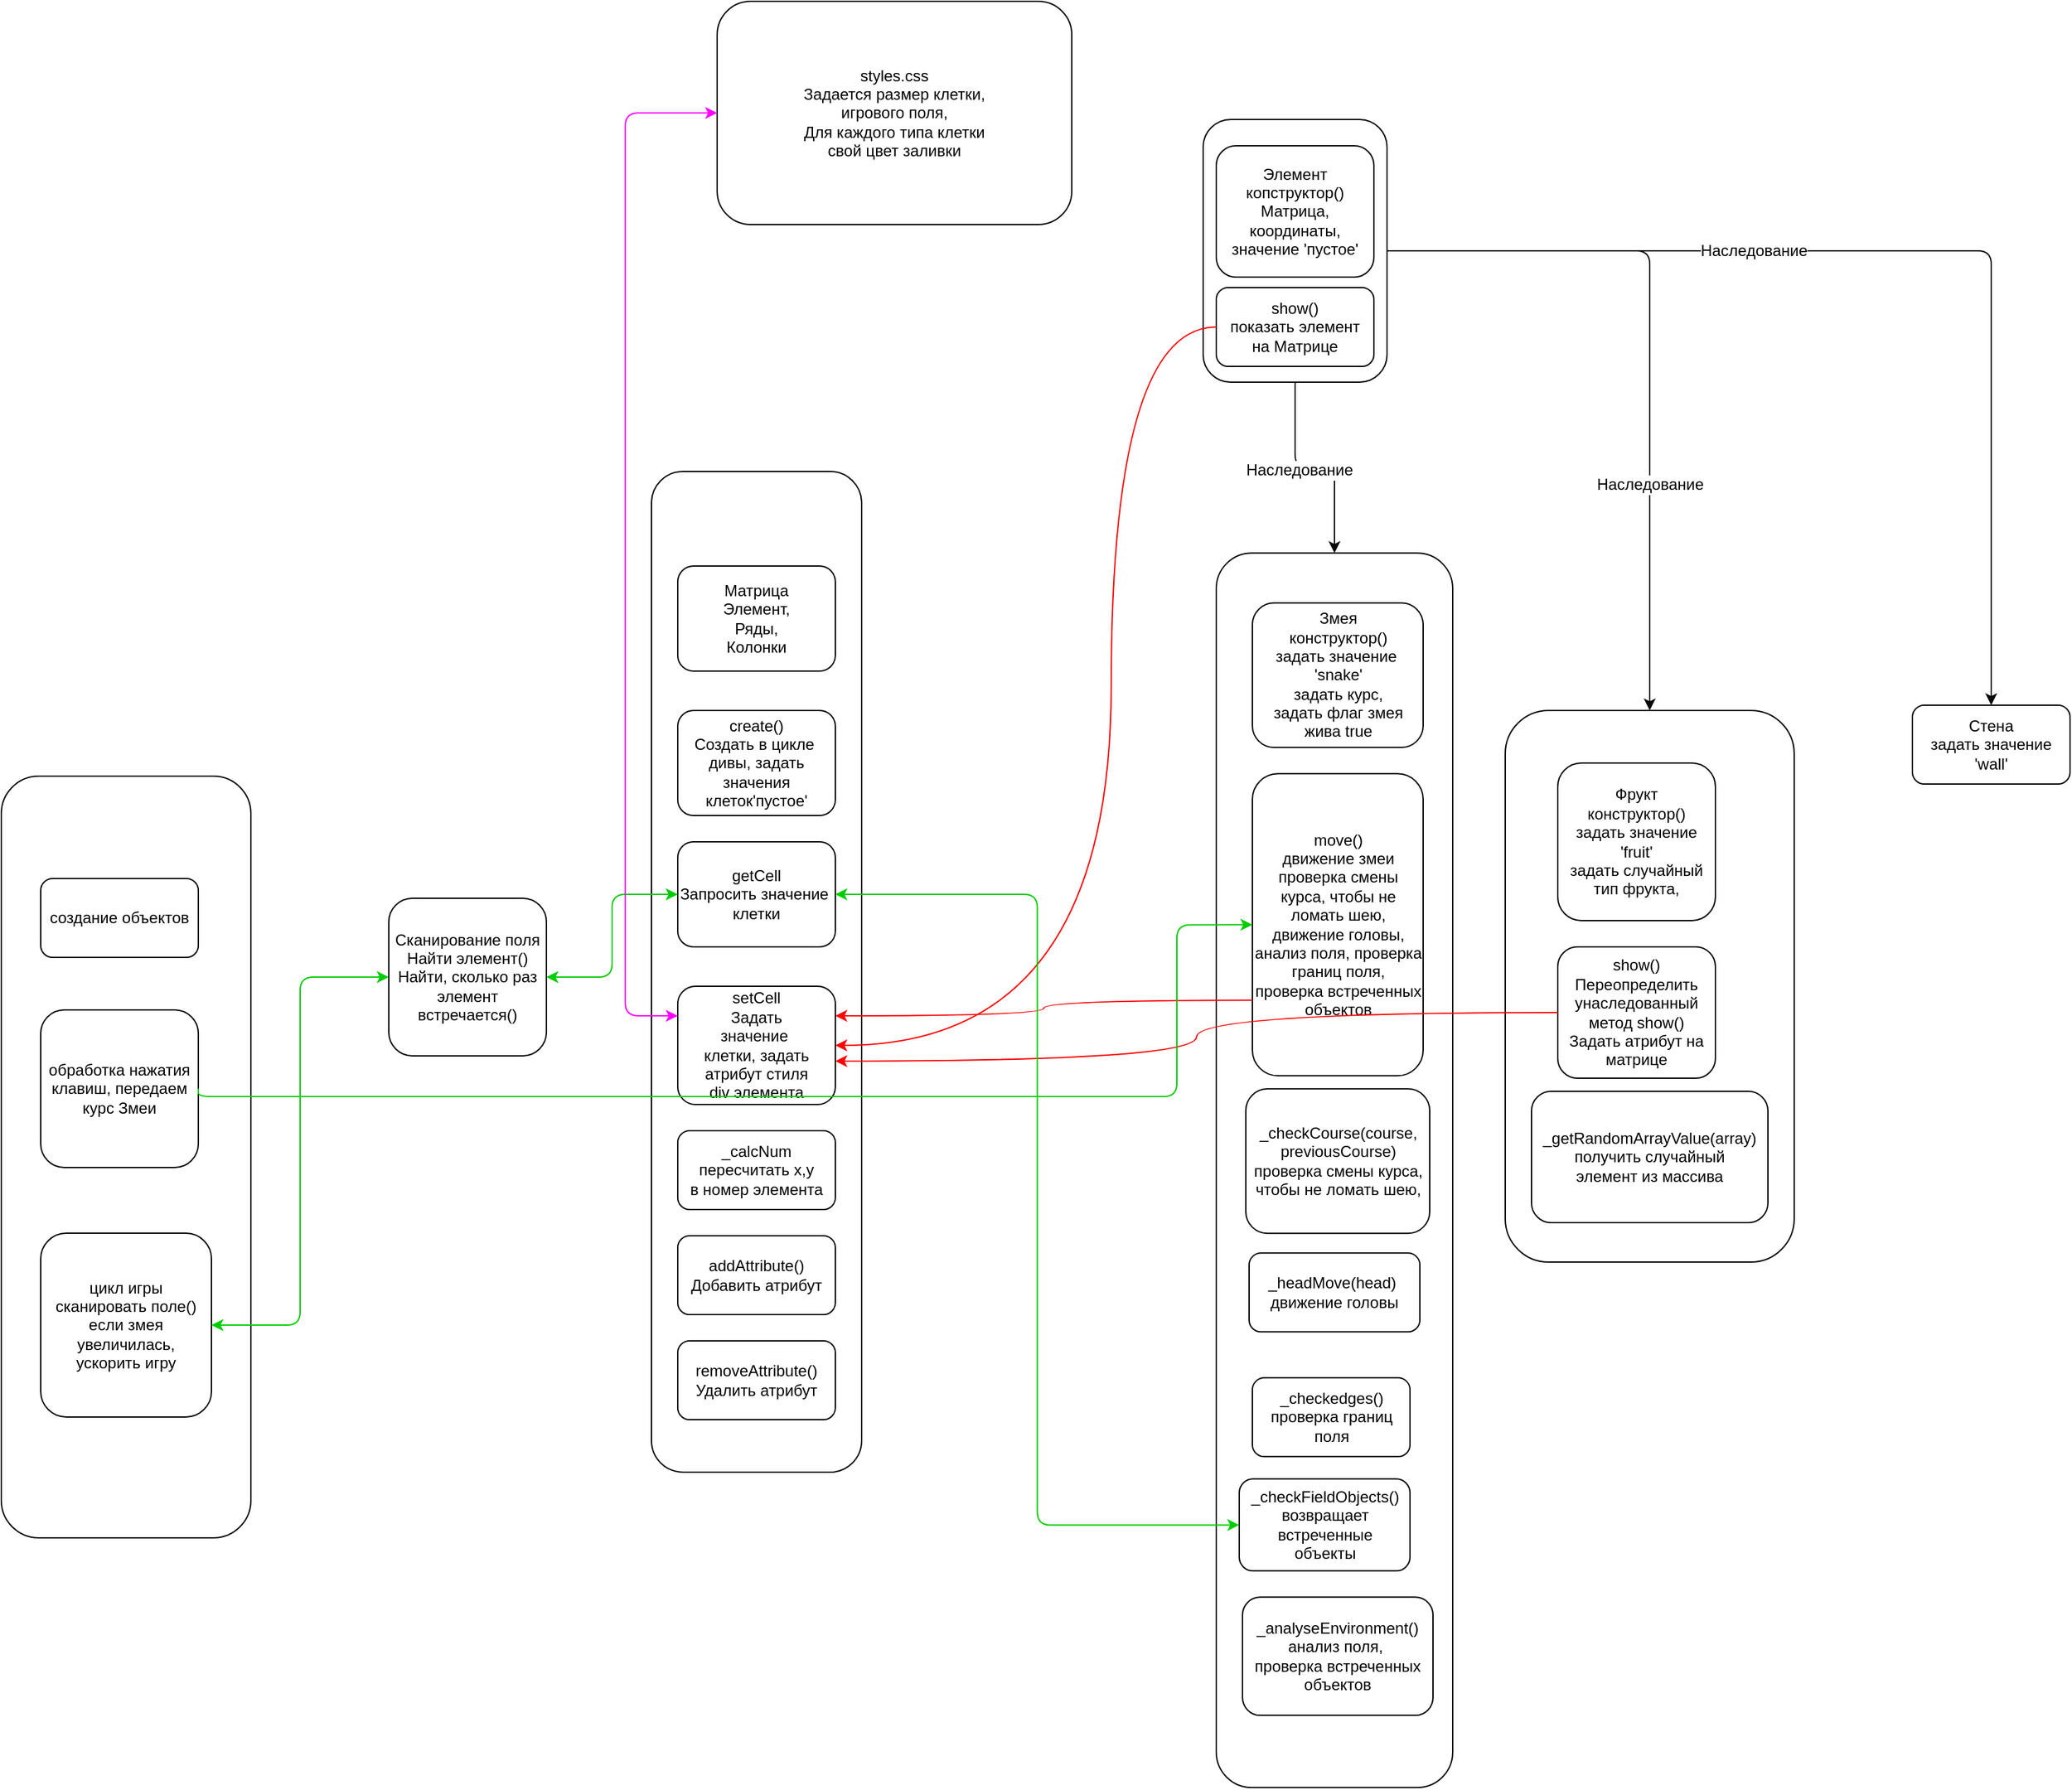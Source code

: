<mxfile version="10.9.1" type="device"><diagram id="YCaou0nGYyV4L-b4QCOi" name="Page-1"><mxGraphModel dx="1534" dy="1637" grid="1" gridSize="10" guides="1" tooltips="1" connect="1" arrows="1" fold="1" page="1" pageScale="1" pageWidth="1169" pageHeight="827" math="0" shadow="0"><root><mxCell id="0"/><mxCell id="1" parent="0"/><mxCell id="lkDh1uKwsnL5tyV_jHpw-4" value="Сканирование поля&lt;br&gt;Найти элемент()&lt;br&gt;Найти, сколько раз элемент встречается()&lt;br&gt;" style="rounded=1;whiteSpace=wrap;html=1;" vertex="1" parent="1"><mxGeometry x="600" y="413" width="120" height="120" as="geometry"/></mxCell><mxCell id="lkDh1uKwsnL5tyV_jHpw-28" value="Стена&lt;br&gt;задать значение&lt;br&gt;'wall'&lt;br&gt;" style="rounded=1;whiteSpace=wrap;html=1;" vertex="1" parent="1"><mxGeometry x="1760" y="266" width="120" height="60" as="geometry"/></mxCell><mxCell id="lkDh1uKwsnL5tyV_jHpw-29" value="styles.css&lt;br&gt;Задается размер клетки,&lt;br&gt;игрового поля,&lt;br&gt;Для каждого типа клетки&lt;br&gt;свой цвет заливки&lt;br&gt;" style="rounded=1;whiteSpace=wrap;html=1;" vertex="1" parent="1"><mxGeometry x="850" y="-270" width="270" height="170" as="geometry"/></mxCell><mxCell id="lkDh1uKwsnL5tyV_jHpw-36" value="" style="group" vertex="1" connectable="0" parent="1"><mxGeometry x="305" y="320" width="190" height="580" as="geometry"/></mxCell><mxCell id="lkDh1uKwsnL5tyV_jHpw-35" value="" style="rounded=1;whiteSpace=wrap;html=1;" vertex="1" parent="lkDh1uKwsnL5tyV_jHpw-36"><mxGeometry width="190" height="580" as="geometry"/></mxCell><mxCell id="lkDh1uKwsnL5tyV_jHpw-30" value="" style="group" vertex="1" connectable="0" parent="lkDh1uKwsnL5tyV_jHpw-36"><mxGeometry x="30" y="78" width="130" height="410" as="geometry"/></mxCell><mxCell id="lkDh1uKwsnL5tyV_jHpw-1" value="создание объектов" style="rounded=1;whiteSpace=wrap;html=1;" vertex="1" parent="lkDh1uKwsnL5tyV_jHpw-30"><mxGeometry width="120" height="60" as="geometry"/></mxCell><mxCell id="lkDh1uKwsnL5tyV_jHpw-2" value="обработка нажатия&lt;br&gt;клавиш, передаем курс Змеи&lt;br&gt;" style="rounded=1;whiteSpace=wrap;html=1;" vertex="1" parent="lkDh1uKwsnL5tyV_jHpw-30"><mxGeometry y="100" width="120" height="120" as="geometry"/></mxCell><mxCell id="lkDh1uKwsnL5tyV_jHpw-3" value="цикл игры&lt;br&gt;сканировать поле()&lt;br&gt;если змея увеличилась,&lt;br&gt;ускорить игру&lt;br&gt;" style="rounded=1;whiteSpace=wrap;html=1;" vertex="1" parent="lkDh1uKwsnL5tyV_jHpw-30"><mxGeometry y="270" width="130" height="140" as="geometry"/></mxCell><mxCell id="lkDh1uKwsnL5tyV_jHpw-38" value="" style="group" vertex="1" connectable="0" parent="1"><mxGeometry x="800" y="88" width="160" height="762" as="geometry"/></mxCell><mxCell id="lkDh1uKwsnL5tyV_jHpw-37" value="" style="rounded=1;whiteSpace=wrap;html=1;" vertex="1" parent="lkDh1uKwsnL5tyV_jHpw-38"><mxGeometry width="160" height="762" as="geometry"/></mxCell><mxCell id="lkDh1uKwsnL5tyV_jHpw-32" value="" style="group" vertex="1" connectable="0" parent="lkDh1uKwsnL5tyV_jHpw-38"><mxGeometry x="20" y="72" width="120" height="650" as="geometry"/></mxCell><mxCell id="lkDh1uKwsnL5tyV_jHpw-8" value="Матрица&lt;br&gt;Элемент,&lt;br&gt;Ряды,&lt;br&gt;Колонки&lt;br&gt;" style="rounded=1;whiteSpace=wrap;html=1;" vertex="1" parent="lkDh1uKwsnL5tyV_jHpw-32"><mxGeometry width="120" height="80" as="geometry"/></mxCell><mxCell id="lkDh1uKwsnL5tyV_jHpw-9" value="create()&lt;br&gt;Создать в цикле&amp;nbsp; дивы, задать значения клеток'пустое'" style="rounded=1;whiteSpace=wrap;html=1;" vertex="1" parent="lkDh1uKwsnL5tyV_jHpw-32"><mxGeometry y="110" width="120" height="80" as="geometry"/></mxCell><mxCell id="lkDh1uKwsnL5tyV_jHpw-10" value="getCell&lt;br&gt;Запросить значение&amp;nbsp;&lt;br&gt;клетки&lt;br&gt;" style="rounded=1;whiteSpace=wrap;html=1;" vertex="1" parent="lkDh1uKwsnL5tyV_jHpw-32"><mxGeometry y="210" width="120" height="80" as="geometry"/></mxCell><mxCell id="lkDh1uKwsnL5tyV_jHpw-11" value="setCell&lt;br&gt;Задать&lt;br&gt;значение&amp;nbsp;&lt;br&gt;клетки, задать атрибут стиля&lt;br&gt;div элемента&lt;br&gt;" style="rounded=1;whiteSpace=wrap;html=1;" vertex="1" parent="lkDh1uKwsnL5tyV_jHpw-32"><mxGeometry y="320" width="120" height="90" as="geometry"/></mxCell><mxCell id="lkDh1uKwsnL5tyV_jHpw-12" value="_calcNum&lt;br&gt;пересчитать x,y&lt;br&gt;в номер элемента&lt;br&gt;" style="rounded=1;whiteSpace=wrap;html=1;" vertex="1" parent="lkDh1uKwsnL5tyV_jHpw-32"><mxGeometry y="430" width="120" height="60" as="geometry"/></mxCell><mxCell id="lkDh1uKwsnL5tyV_jHpw-13" value="addAttribute()&lt;br&gt;Добавить атрибут" style="rounded=1;whiteSpace=wrap;html=1;" vertex="1" parent="lkDh1uKwsnL5tyV_jHpw-32"><mxGeometry y="510" width="120" height="60" as="geometry"/></mxCell><mxCell id="lkDh1uKwsnL5tyV_jHpw-14" value="removeAttribute()&lt;br&gt;Удалить атрибут" style="rounded=1;whiteSpace=wrap;html=1;" vertex="1" parent="lkDh1uKwsnL5tyV_jHpw-32"><mxGeometry y="590" width="120" height="60" as="geometry"/></mxCell><mxCell id="lkDh1uKwsnL5tyV_jHpw-43" value="" style="group" vertex="1" connectable="0" parent="1"><mxGeometry x="1450" y="270" width="220" height="420" as="geometry"/></mxCell><mxCell id="lkDh1uKwsnL5tyV_jHpw-41" value="" style="rounded=1;whiteSpace=wrap;html=1;" vertex="1" parent="lkDh1uKwsnL5tyV_jHpw-43"><mxGeometry width="220" height="420" as="geometry"/></mxCell><mxCell id="lkDh1uKwsnL5tyV_jHpw-34" value="" style="group" vertex="1" connectable="0" parent="lkDh1uKwsnL5tyV_jHpw-43"><mxGeometry x="20" y="40" width="180" height="350" as="geometry"/></mxCell><mxCell id="lkDh1uKwsnL5tyV_jHpw-22" value="Фрукт&lt;br&gt;конструктор()&lt;br&gt;задать значение&lt;br&gt;'fruit'&lt;br&gt;задать случайный&lt;br&gt;тип фрукта,&lt;br&gt;" style="rounded=1;whiteSpace=wrap;html=1;" vertex="1" parent="lkDh1uKwsnL5tyV_jHpw-34"><mxGeometry x="20" width="120" height="120" as="geometry"/></mxCell><mxCell id="lkDh1uKwsnL5tyV_jHpw-26" value="show()&lt;br&gt;Переопределить унаследованный&lt;br&gt;метод show()&lt;br&gt;Задать атрибут на матрице&lt;br&gt;" style="rounded=1;whiteSpace=wrap;html=1;" vertex="1" parent="lkDh1uKwsnL5tyV_jHpw-34"><mxGeometry x="20" y="140" width="120" height="100" as="geometry"/></mxCell><mxCell id="lkDh1uKwsnL5tyV_jHpw-27" value="_getRandomArrayValue(array)&lt;br&gt;получить случайный&lt;br&gt;элемент из массива&lt;br&gt;" style="rounded=1;whiteSpace=wrap;html=1;" vertex="1" parent="lkDh1uKwsnL5tyV_jHpw-34"><mxGeometry y="250" width="180" height="100" as="geometry"/></mxCell><mxCell id="lkDh1uKwsnL5tyV_jHpw-50" style="edgeStyle=orthogonalEdgeStyle;rounded=1;orthogonalLoop=1;jettySize=auto;html=1;exitX=1;exitY=0.5;exitDx=0;exitDy=0;entryX=0;entryY=0.5;entryDx=0;entryDy=0;strokeColor=#00CC00;startArrow=classic;startFill=1;" edge="1" parent="1" source="lkDh1uKwsnL5tyV_jHpw-3" target="lkDh1uKwsnL5tyV_jHpw-4"><mxGeometry relative="1" as="geometry"/></mxCell><mxCell id="lkDh1uKwsnL5tyV_jHpw-58" value="" style="group" vertex="1" connectable="0" parent="1"><mxGeometry x="1220" y="-180" width="140" height="200" as="geometry"/></mxCell><mxCell id="lkDh1uKwsnL5tyV_jHpw-56" value="" style="rounded=1;whiteSpace=wrap;html=1;" vertex="1" parent="lkDh1uKwsnL5tyV_jHpw-58"><mxGeometry width="140" height="200" as="geometry"/></mxCell><mxCell id="lkDh1uKwsnL5tyV_jHpw-15" value="Элемент&lt;br&gt;копструктор()&lt;br&gt;Матрица,&lt;br&gt;координаты,&lt;br&gt;значение 'пустое'&lt;br&gt;" style="rounded=1;whiteSpace=wrap;html=1;" vertex="1" parent="lkDh1uKwsnL5tyV_jHpw-58"><mxGeometry x="10" y="20" width="120" height="100" as="geometry"/></mxCell><mxCell id="lkDh1uKwsnL5tyV_jHpw-55" value="&lt;span style=&quot;white-space: normal&quot;&gt;show()&lt;/span&gt;&lt;br style=&quot;white-space: normal&quot;&gt;&lt;span style=&quot;white-space: normal&quot;&gt;показать элемент&lt;/span&gt;&lt;br style=&quot;white-space: normal&quot;&gt;&lt;span style=&quot;white-space: normal&quot;&gt;на Матрице&lt;/span&gt;" style="rounded=1;whiteSpace=wrap;html=1;" vertex="1" parent="lkDh1uKwsnL5tyV_jHpw-58"><mxGeometry x="10" y="128" width="120" height="60" as="geometry"/></mxCell><mxCell id="lkDh1uKwsnL5tyV_jHpw-59" style="edgeStyle=orthogonalEdgeStyle;rounded=1;orthogonalLoop=1;jettySize=auto;html=1;startArrow=none;startFill=0;endArrow=classic;endFill=1;strokeColor=#0A0A0A;" edge="1" parent="1" source="lkDh1uKwsnL5tyV_jHpw-56" target="lkDh1uKwsnL5tyV_jHpw-39"><mxGeometry relative="1" as="geometry"/></mxCell><mxCell id="lkDh1uKwsnL5tyV_jHpw-60" value="Наследование" style="text;html=1;resizable=0;points=[];align=center;verticalAlign=middle;labelBackgroundColor=#ffffff;" vertex="1" connectable="0" parent="lkDh1uKwsnL5tyV_jHpw-59"><mxGeometry x="-0.157" y="-2" relative="1" as="geometry"><mxPoint as="offset"/></mxGeometry></mxCell><mxCell id="lkDh1uKwsnL5tyV_jHpw-61" style="edgeStyle=orthogonalEdgeStyle;rounded=1;orthogonalLoop=1;jettySize=auto;html=1;entryX=0.5;entryY=0;entryDx=0;entryDy=0;startArrow=none;startFill=0;endArrow=classic;endFill=1;strokeColor=#0A0A0A;" edge="1" parent="1" source="lkDh1uKwsnL5tyV_jHpw-56" target="lkDh1uKwsnL5tyV_jHpw-28"><mxGeometry relative="1" as="geometry"/></mxCell><mxCell id="lkDh1uKwsnL5tyV_jHpw-62" value="Наследование" style="text;html=1;resizable=0;points=[];align=center;verticalAlign=middle;labelBackgroundColor=#ffffff;" vertex="1" connectable="0" parent="lkDh1uKwsnL5tyV_jHpw-61"><mxGeometry x="-0.308" relative="1" as="geometry"><mxPoint as="offset"/></mxGeometry></mxCell><mxCell id="lkDh1uKwsnL5tyV_jHpw-63" style="edgeStyle=orthogonalEdgeStyle;rounded=1;orthogonalLoop=1;jettySize=auto;html=1;startArrow=none;startFill=0;endArrow=classic;endFill=1;strokeColor=#0A0A0A;" edge="1" parent="1" source="lkDh1uKwsnL5tyV_jHpw-56" target="lkDh1uKwsnL5tyV_jHpw-41"><mxGeometry relative="1" as="geometry"/></mxCell><mxCell id="lkDh1uKwsnL5tyV_jHpw-64" value="Наследование" style="text;html=1;resizable=0;points=[];align=center;verticalAlign=middle;labelBackgroundColor=#ffffff;" vertex="1" connectable="0" parent="lkDh1uKwsnL5tyV_jHpw-63"><mxGeometry x="0.373" relative="1" as="geometry"><mxPoint as="offset"/></mxGeometry></mxCell><mxCell id="lkDh1uKwsnL5tyV_jHpw-70" value="" style="group" vertex="1" connectable="0" parent="1"><mxGeometry x="1187.5" y="15.167" width="170" height="1070" as="geometry"/></mxCell><mxCell id="lkDh1uKwsnL5tyV_jHpw-33" value="" style="group" vertex="1" connectable="0" parent="lkDh1uKwsnL5tyV_jHpw-70"><mxGeometry x="62.5" y="5" width="170" height="1070" as="geometry"/></mxCell><mxCell id="lkDh1uKwsnL5tyV_jHpw-40" value="" style="group" vertex="1" connectable="0" parent="lkDh1uKwsnL5tyV_jHpw-33"><mxGeometry x="-20" y="130" width="180" height="940" as="geometry"/></mxCell><mxCell id="lkDh1uKwsnL5tyV_jHpw-39" value="" style="rounded=1;whiteSpace=wrap;html=1;" vertex="1" parent="lkDh1uKwsnL5tyV_jHpw-40"><mxGeometry width="180" height="940" as="geometry"/></mxCell><mxCell id="lkDh1uKwsnL5tyV_jHpw-16" value="Змея&lt;br&gt;конструктор()&lt;br&gt;задать значение&amp;nbsp;&lt;br&gt;'snake'&lt;br&gt;задать курс,&lt;br&gt;задать флаг змея жива true&lt;br&gt;" style="rounded=1;whiteSpace=wrap;html=1;" vertex="1" parent="lkDh1uKwsnL5tyV_jHpw-40"><mxGeometry x="27.5" y="38" width="130" height="110" as="geometry"/></mxCell><mxCell id="lkDh1uKwsnL5tyV_jHpw-17" value="move()&lt;br&gt;движение змеи&lt;br&gt;проверка смены курса, чтобы не ломать шею,&lt;br&gt;движение головы,&lt;br&gt;анализ поля, проверка границ поля,&lt;br&gt;проверка встреченных&lt;br&gt;объектов&lt;br&gt;" style="rounded=1;whiteSpace=wrap;html=1;" vertex="1" parent="lkDh1uKwsnL5tyV_jHpw-40"><mxGeometry x="27.5" y="168" width="130" height="230" as="geometry"/></mxCell><mxCell id="lkDh1uKwsnL5tyV_jHpw-18" value="_checkCourse(course, previousCourse)&lt;br&gt;проверка смены курса, чтобы не ломать шею,&lt;br style=&quot;white-space: normal&quot;&gt;" style="rounded=1;whiteSpace=wrap;html=1;" vertex="1" parent="lkDh1uKwsnL5tyV_jHpw-40"><mxGeometry x="22.5" y="408" width="140" height="110" as="geometry"/></mxCell><mxCell id="lkDh1uKwsnL5tyV_jHpw-19" value="_headMove(head)&amp;nbsp;&lt;br&gt;движение головы&lt;br&gt;" style="rounded=1;whiteSpace=wrap;html=1;" vertex="1" parent="lkDh1uKwsnL5tyV_jHpw-40"><mxGeometry x="25" y="533" width="130" height="60" as="geometry"/></mxCell><mxCell id="lkDh1uKwsnL5tyV_jHpw-20" value="_checkedges()&lt;br&gt;проверка границ поля&lt;br&gt;" style="rounded=1;whiteSpace=wrap;html=1;" vertex="1" parent="lkDh1uKwsnL5tyV_jHpw-40"><mxGeometry x="27.5" y="628" width="120" height="60" as="geometry"/></mxCell><mxCell id="lkDh1uKwsnL5tyV_jHpw-21" value="_analyseEnvironment()&lt;br&gt;анализ поля,&amp;nbsp;&lt;br&gt;проверка встреченных&lt;br&gt;объектов&lt;br&gt;" style="rounded=1;whiteSpace=wrap;html=1;" vertex="1" parent="lkDh1uKwsnL5tyV_jHpw-40"><mxGeometry x="20" y="795" width="145" height="90" as="geometry"/></mxCell><mxCell id="lkDh1uKwsnL5tyV_jHpw-69" value="_checkFieldObjects()&lt;br&gt;возвращает встреченные&lt;br&gt;объекты&lt;br&gt;" style="rounded=1;whiteSpace=wrap;html=1;" vertex="1" parent="lkDh1uKwsnL5tyV_jHpw-40"><mxGeometry x="17.5" y="705" width="130" height="70" as="geometry"/></mxCell><mxCell id="lkDh1uKwsnL5tyV_jHpw-54" style="edgeStyle=orthogonalEdgeStyle;orthogonalLoop=1;jettySize=auto;html=1;exitX=0;exitY=0.5;exitDx=0;exitDy=0;entryX=1;entryY=0.633;entryDx=0;entryDy=0;entryPerimeter=0;startArrow=none;startFill=0;strokeColor=#FF0000;endArrow=classic;endFill=1;curved=1;" edge="1" parent="1" source="lkDh1uKwsnL5tyV_jHpw-26" target="lkDh1uKwsnL5tyV_jHpw-11"><mxGeometry relative="1" as="geometry"/></mxCell><mxCell id="lkDh1uKwsnL5tyV_jHpw-65" style="edgeStyle=orthogonalEdgeStyle;orthogonalLoop=1;jettySize=auto;html=1;entryX=1;entryY=0.5;entryDx=0;entryDy=0;startArrow=none;startFill=0;endArrow=classic;endFill=1;strokeColor=#FF0000;curved=1;" edge="1" parent="1" source="lkDh1uKwsnL5tyV_jHpw-55" target="lkDh1uKwsnL5tyV_jHpw-11"><mxGeometry relative="1" as="geometry"><Array as="points"><mxPoint x="1150" y="-22"/><mxPoint x="1150" y="525"/></Array></mxGeometry></mxCell><mxCell id="lkDh1uKwsnL5tyV_jHpw-66" style="edgeStyle=orthogonalEdgeStyle;orthogonalLoop=1;jettySize=auto;html=1;exitX=0;exitY=0.75;exitDx=0;exitDy=0;entryX=1;entryY=0.25;entryDx=0;entryDy=0;startArrow=none;startFill=0;endArrow=classic;endFill=1;strokeColor=#FF0000;curved=1;" edge="1" parent="1" source="lkDh1uKwsnL5tyV_jHpw-17" target="lkDh1uKwsnL5tyV_jHpw-11"><mxGeometry relative="1" as="geometry"/></mxCell><mxCell id="lkDh1uKwsnL5tyV_jHpw-71" style="edgeStyle=orthogonalEdgeStyle;rounded=1;orthogonalLoop=1;jettySize=auto;html=1;entryX=1;entryY=0.5;entryDx=0;entryDy=0;startArrow=classic;startFill=1;endArrow=classic;endFill=1;strokeColor=#00CC00;" edge="1" parent="1" source="lkDh1uKwsnL5tyV_jHpw-69" target="lkDh1uKwsnL5tyV_jHpw-10"><mxGeometry relative="1" as="geometry"/></mxCell><mxCell id="lkDh1uKwsnL5tyV_jHpw-52" style="edgeStyle=orthogonalEdgeStyle;rounded=1;orthogonalLoop=1;jettySize=auto;html=1;strokeColor=#00CC00;startArrow=classic;startFill=1;" edge="1" parent="1" source="lkDh1uKwsnL5tyV_jHpw-4" target="lkDh1uKwsnL5tyV_jHpw-10"><mxGeometry relative="1" as="geometry"/></mxCell><mxCell id="lkDh1uKwsnL5tyV_jHpw-74" style="edgeStyle=orthogonalEdgeStyle;rounded=1;orthogonalLoop=1;jettySize=auto;html=1;exitX=0;exitY=0.25;exitDx=0;exitDy=0;entryX=0;entryY=0.5;entryDx=0;entryDy=0;startArrow=classic;startFill=1;endArrow=classic;endFill=1;strokeColor=#FF00FF;" edge="1" parent="1" source="lkDh1uKwsnL5tyV_jHpw-11" target="lkDh1uKwsnL5tyV_jHpw-29"><mxGeometry relative="1" as="geometry"><Array as="points"><mxPoint x="780" y="503"/><mxPoint x="780" y="-185"/></Array></mxGeometry></mxCell><mxCell id="lkDh1uKwsnL5tyV_jHpw-51" style="edgeStyle=orthogonalEdgeStyle;rounded=1;orthogonalLoop=1;jettySize=auto;html=1;exitX=1;exitY=0.5;exitDx=0;exitDy=0;entryX=0;entryY=0.5;entryDx=0;entryDy=0;strokeColor=#00CC00;" edge="1" parent="1" source="lkDh1uKwsnL5tyV_jHpw-2" target="lkDh1uKwsnL5tyV_jHpw-17"><mxGeometry relative="1" as="geometry"><Array as="points"><mxPoint x="1200" y="564"/><mxPoint x="1200" y="433"/></Array></mxGeometry></mxCell></root></mxGraphModel></diagram></mxfile>